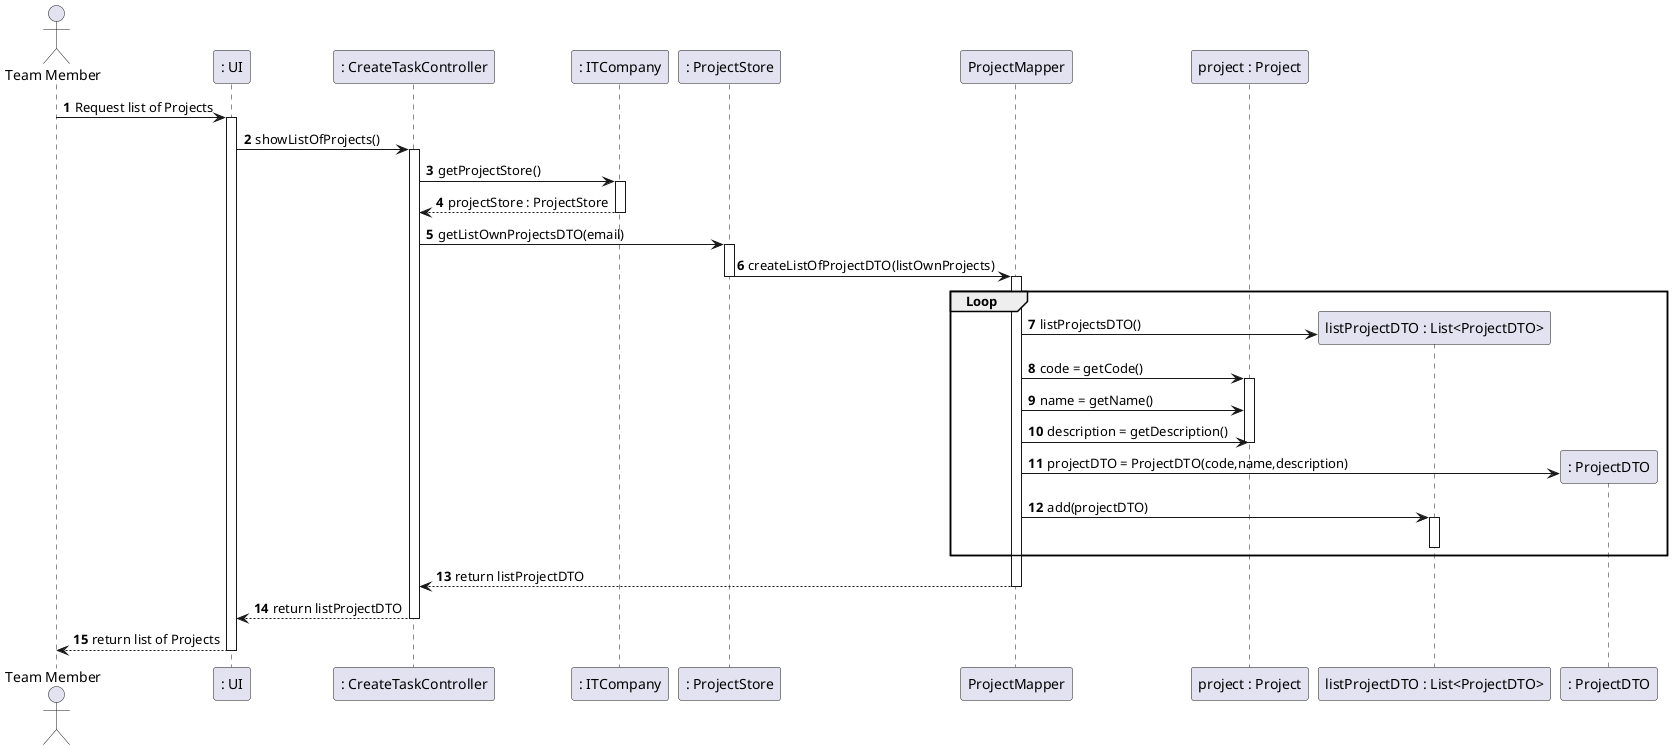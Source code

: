 @startuml
'https://plantuml.com/sequence-diagram
actor "Team Member" as TM
participant ": UI"
participant ": CreateTaskController" as controller
participant ": ITCompany" as IT
participant ": ProjectStore"
participant "ProjectMapper" as mapper
participant "project : Project" as project
participant "listProjectDTO : List<ProjectDTO>" as DTOList
participant ": ProjectDTO"
autonumber
TM -> ": UI" : Request list of Projects
activate ": UI"
": UI" -> controller : showListOfProjects()
activate controller
controller -> IT : getProjectStore()
activate IT
controller <-- IT : projectStore : ProjectStore
deactivate IT
controller -> ": ProjectStore" : getListOwnProjectsDTO(email)
activate ": ProjectStore"

": ProjectStore" -> mapper : createListOfProjectDTO(listOwnProjects)
deactivate ": ProjectStore"

group Loop
activate mapper
mapper -> DTOList ** : listProjectsDTO()
mapper ->  project : code = getCode()
activate project
mapper ->  project : name = getName()
mapper ->  project : description = getDescription()
deactivate project
mapper -> ": ProjectDTO" ** : projectDTO = ProjectDTO(code,name,description)
mapper -> DTOList : add(projectDTO)
activate DTOList
deactivate DTOList
end
controller <-- mapper : return listProjectDTO
deactivate mapper
": UI" <-- controller : return listProjectDTO
deactivate controller
TM <-- ": UI" : return list of Projects
deactivate ": UI"

@enduml